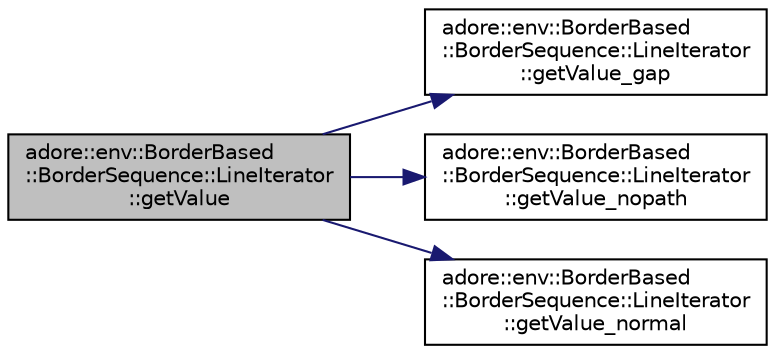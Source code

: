 digraph "adore::env::BorderBased::BorderSequence::LineIterator::getValue"
{
 // LATEX_PDF_SIZE
  edge [fontname="Helvetica",fontsize="10",labelfontname="Helvetica",labelfontsize="10"];
  node [fontname="Helvetica",fontsize="10",shape=record];
  rankdir="LR";
  Node1 [label="adore::env::BorderBased\l::BorderSequence::LineIterator\l::getValue",height=0.2,width=0.4,color="black", fillcolor="grey75", style="filled", fontcolor="black",tooltip=" "];
  Node1 -> Node2 [color="midnightblue",fontsize="10",style="solid",fontname="Helvetica"];
  Node2 [label="adore::env::BorderBased\l::BorderSequence::LineIterator\l::getValue_gap",height=0.2,width=0.4,color="black", fillcolor="white", style="filled",URL="$structadore_1_1env_1_1BorderBased_1_1BorderSequence_1_1LineIterator.html#a411d7863fb7a784a14f7f3f46c5fc469",tooltip=" "];
  Node1 -> Node3 [color="midnightblue",fontsize="10",style="solid",fontname="Helvetica"];
  Node3 [label="adore::env::BorderBased\l::BorderSequence::LineIterator\l::getValue_nopath",height=0.2,width=0.4,color="black", fillcolor="white", style="filled",URL="$structadore_1_1env_1_1BorderBased_1_1BorderSequence_1_1LineIterator.html#a13f1b995c9f2d1a0fc61301acf6f573d",tooltip=" "];
  Node1 -> Node4 [color="midnightblue",fontsize="10",style="solid",fontname="Helvetica"];
  Node4 [label="adore::env::BorderBased\l::BorderSequence::LineIterator\l::getValue_normal",height=0.2,width=0.4,color="black", fillcolor="white", style="filled",URL="$structadore_1_1env_1_1BorderBased_1_1BorderSequence_1_1LineIterator.html#aaf623c99302857d3ebc2e7359a73fc8b",tooltip=" "];
}
